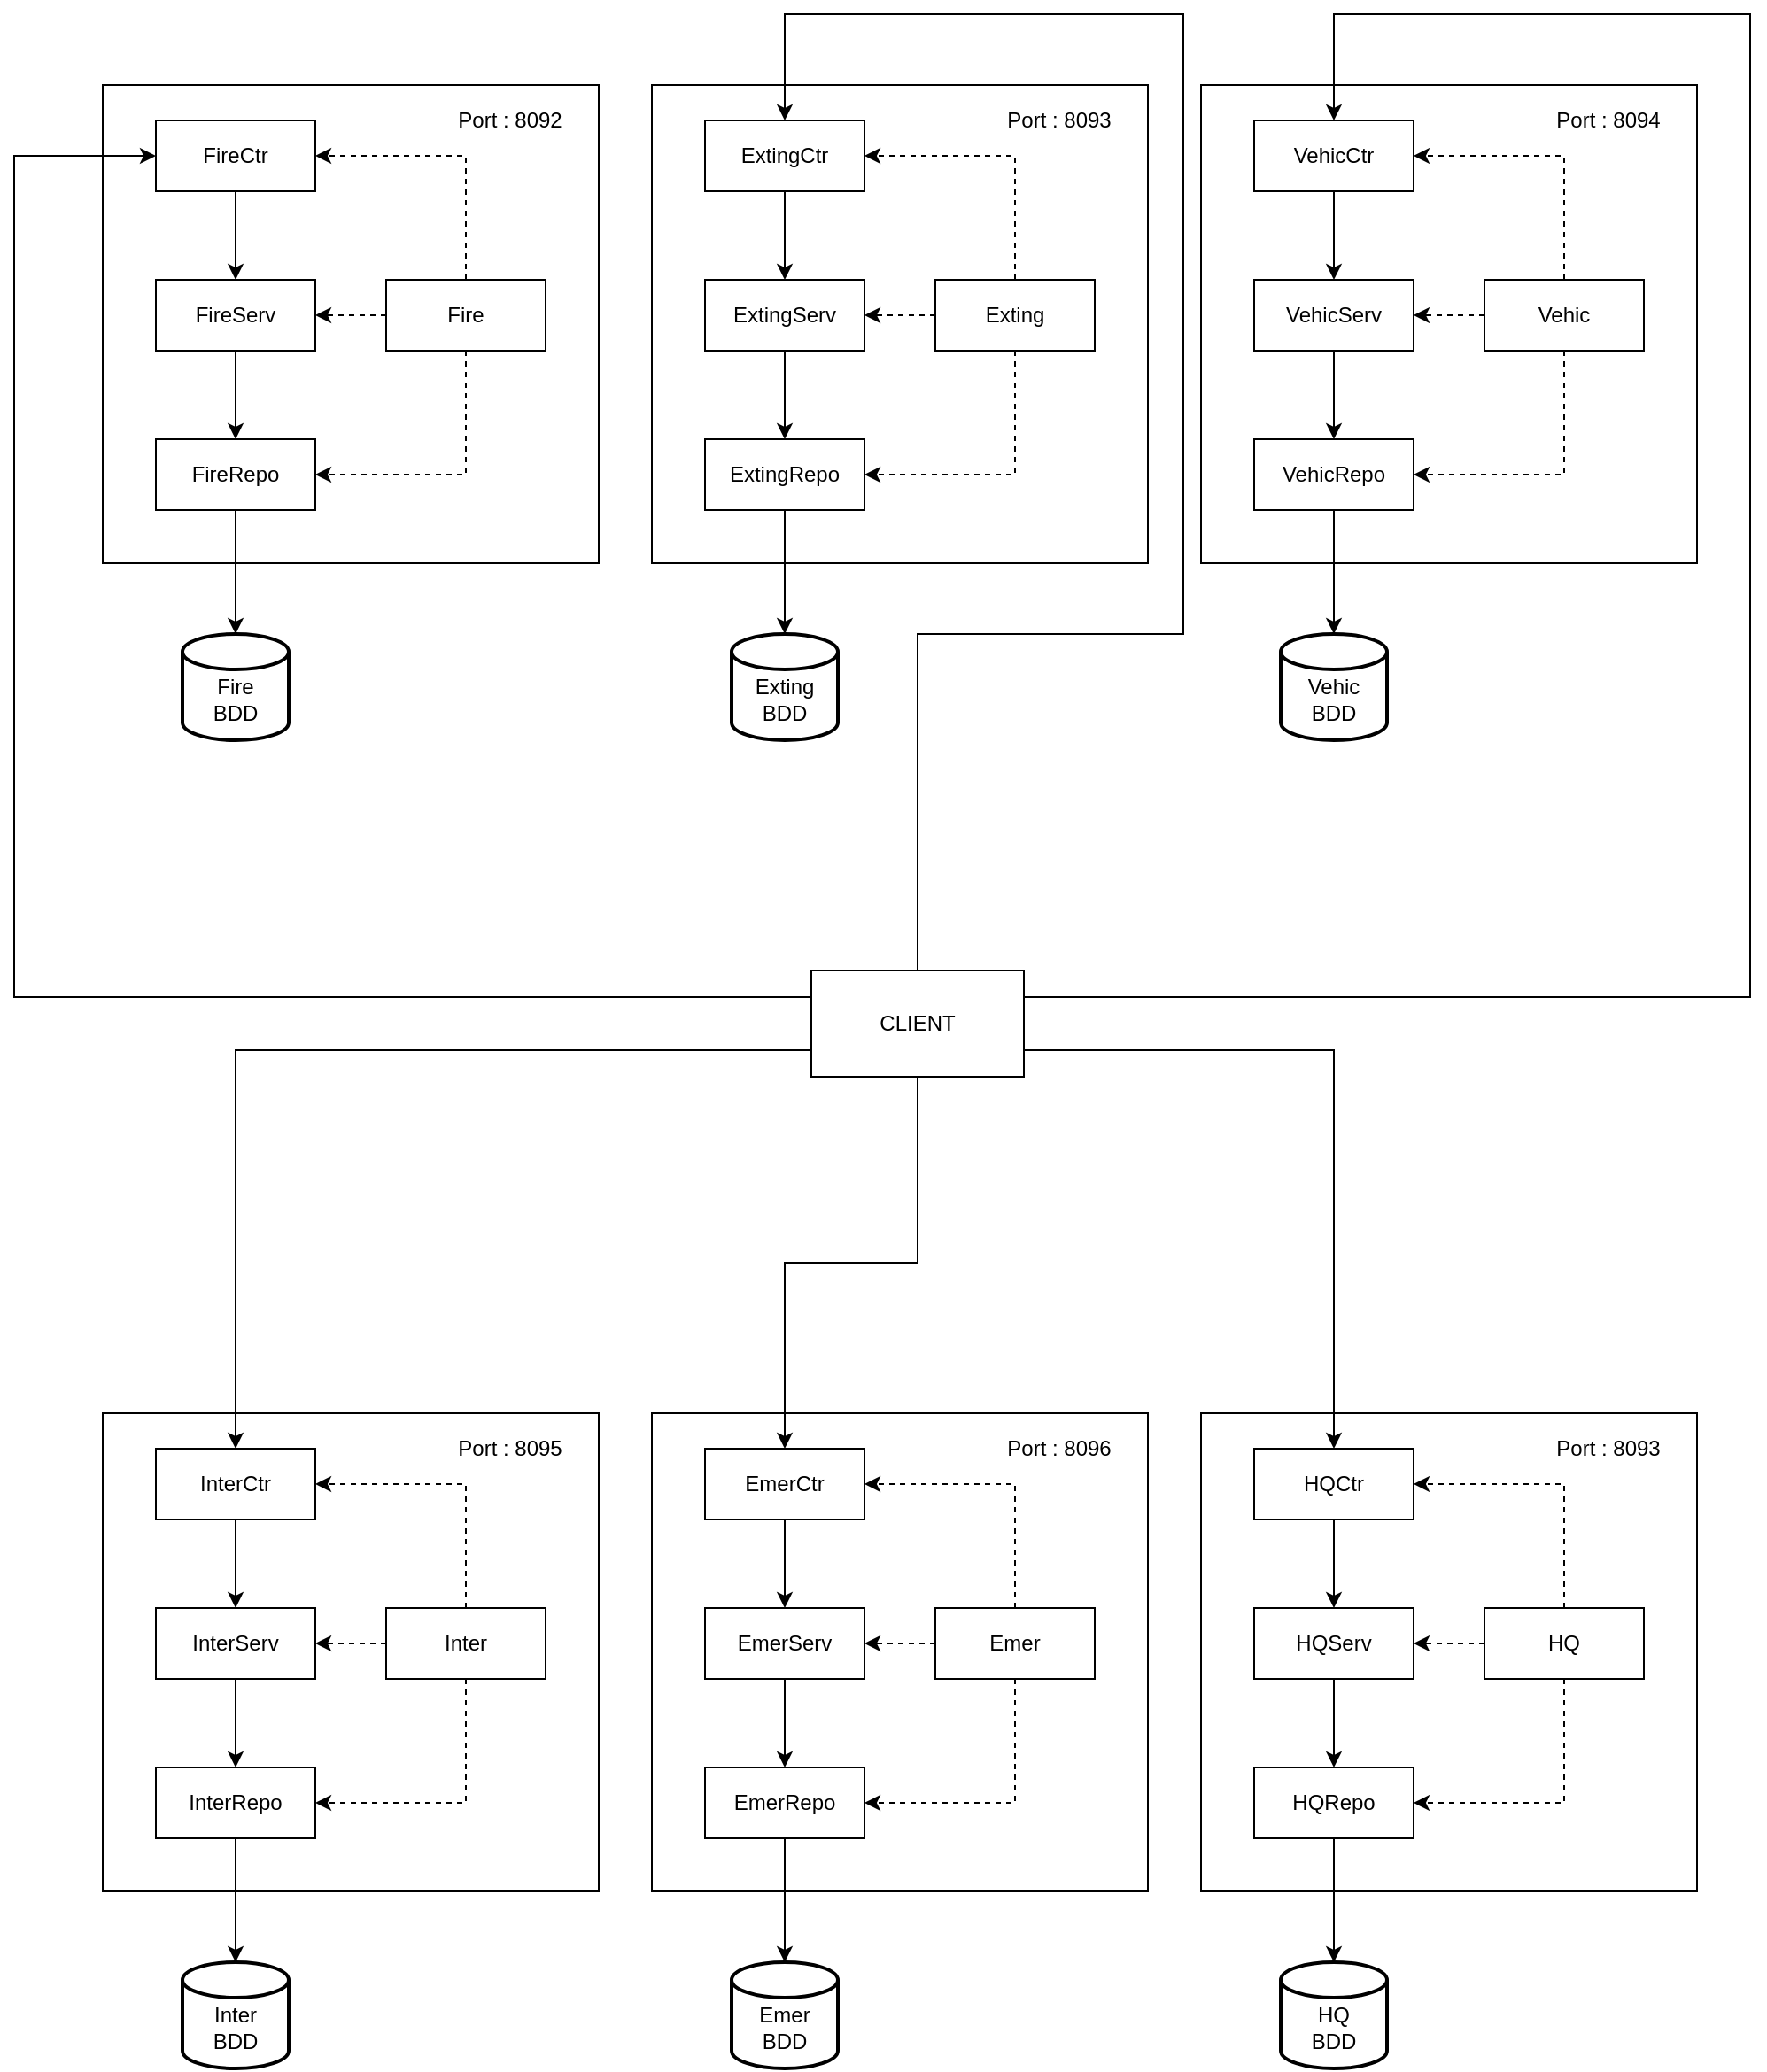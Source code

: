 <mxfile version="14.7.3" type="github"><diagram id="ShujR5rEhMpZis97RE7l" name="Page-1"><mxGraphModel dx="2763" dy="1141" grid="1" gridSize="10" guides="1" tooltips="1" connect="1" arrows="1" fold="1" page="1" pageScale="1" pageWidth="827" pageHeight="1169" math="0" shadow="0"><root><mxCell id="0"/><mxCell id="1" parent="0"/><mxCell id="EeJwmoRiMtZbYP0Ir9IO-1" value="" style="rounded=0;whiteSpace=wrap;html=1;" vertex="1" parent="1"><mxGeometry x="-90" y="90" width="280" height="270" as="geometry"/></mxCell><mxCell id="EeJwmoRiMtZbYP0Ir9IO-6" style="edgeStyle=orthogonalEdgeStyle;rounded=0;orthogonalLoop=1;jettySize=auto;html=1;exitX=0.5;exitY=1;exitDx=0;exitDy=0;entryX=0.5;entryY=0;entryDx=0;entryDy=0;" edge="1" parent="1" source="EeJwmoRiMtZbYP0Ir9IO-2" target="EeJwmoRiMtZbYP0Ir9IO-3"><mxGeometry relative="1" as="geometry"/></mxCell><mxCell id="EeJwmoRiMtZbYP0Ir9IO-2" value="FireCtr" style="rounded=0;whiteSpace=wrap;html=1;" vertex="1" parent="1"><mxGeometry x="-60" y="110" width="90" height="40" as="geometry"/></mxCell><mxCell id="EeJwmoRiMtZbYP0Ir9IO-7" style="edgeStyle=orthogonalEdgeStyle;rounded=0;orthogonalLoop=1;jettySize=auto;html=1;exitX=0.5;exitY=1;exitDx=0;exitDy=0;entryX=0.5;entryY=0;entryDx=0;entryDy=0;" edge="1" parent="1" source="EeJwmoRiMtZbYP0Ir9IO-3" target="EeJwmoRiMtZbYP0Ir9IO-4"><mxGeometry relative="1" as="geometry"/></mxCell><mxCell id="EeJwmoRiMtZbYP0Ir9IO-3" value="FireServ" style="rounded=0;whiteSpace=wrap;html=1;" vertex="1" parent="1"><mxGeometry x="-60" y="200" width="90" height="40" as="geometry"/></mxCell><mxCell id="EeJwmoRiMtZbYP0Ir9IO-14" style="edgeStyle=orthogonalEdgeStyle;rounded=0;orthogonalLoop=1;jettySize=auto;html=1;exitX=0.5;exitY=1;exitDx=0;exitDy=0;entryX=0.5;entryY=0;entryDx=0;entryDy=0;entryPerimeter=0;" edge="1" parent="1" source="EeJwmoRiMtZbYP0Ir9IO-4" target="EeJwmoRiMtZbYP0Ir9IO-13"><mxGeometry relative="1" as="geometry"/></mxCell><mxCell id="EeJwmoRiMtZbYP0Ir9IO-4" value="FireRepo" style="rounded=0;whiteSpace=wrap;html=1;" vertex="1" parent="1"><mxGeometry x="-60" y="290" width="90" height="40" as="geometry"/></mxCell><mxCell id="EeJwmoRiMtZbYP0Ir9IO-8" style="edgeStyle=orthogonalEdgeStyle;rounded=0;orthogonalLoop=1;jettySize=auto;html=1;entryX=1;entryY=0.5;entryDx=0;entryDy=0;dashed=1;" edge="1" parent="1" source="EeJwmoRiMtZbYP0Ir9IO-5" target="EeJwmoRiMtZbYP0Ir9IO-3"><mxGeometry relative="1" as="geometry"/></mxCell><mxCell id="EeJwmoRiMtZbYP0Ir9IO-9" style="edgeStyle=orthogonalEdgeStyle;rounded=0;orthogonalLoop=1;jettySize=auto;html=1;exitX=0.5;exitY=1;exitDx=0;exitDy=0;entryX=1;entryY=0.5;entryDx=0;entryDy=0;dashed=1;" edge="1" parent="1" source="EeJwmoRiMtZbYP0Ir9IO-5" target="EeJwmoRiMtZbYP0Ir9IO-4"><mxGeometry relative="1" as="geometry"/></mxCell><mxCell id="EeJwmoRiMtZbYP0Ir9IO-10" style="edgeStyle=orthogonalEdgeStyle;rounded=0;orthogonalLoop=1;jettySize=auto;html=1;entryX=1;entryY=0.5;entryDx=0;entryDy=0;dashed=1;" edge="1" parent="1" source="EeJwmoRiMtZbYP0Ir9IO-5" target="EeJwmoRiMtZbYP0Ir9IO-2"><mxGeometry relative="1" as="geometry"><Array as="points"><mxPoint x="115" y="130"/></Array></mxGeometry></mxCell><mxCell id="EeJwmoRiMtZbYP0Ir9IO-5" value="Fire" style="rounded=0;whiteSpace=wrap;html=1;" vertex="1" parent="1"><mxGeometry x="70" y="200" width="90" height="40" as="geometry"/></mxCell><mxCell id="EeJwmoRiMtZbYP0Ir9IO-11" value="Port : 8092" style="text;html=1;strokeColor=none;fillColor=none;align=center;verticalAlign=middle;whiteSpace=wrap;rounded=0;" vertex="1" parent="1"><mxGeometry x="100" y="100" width="80" height="20" as="geometry"/></mxCell><mxCell id="EeJwmoRiMtZbYP0Ir9IO-13" value="&lt;div&gt;&lt;br&gt;&lt;/div&gt;&lt;div&gt;Fire&lt;br&gt;&lt;/div&gt;&lt;div&gt;BDD&lt;/div&gt;" style="strokeWidth=2;html=1;shape=mxgraph.flowchart.database;whiteSpace=wrap;" vertex="1" parent="1"><mxGeometry x="-45" y="400" width="60" height="60" as="geometry"/></mxCell><mxCell id="EeJwmoRiMtZbYP0Ir9IO-15" value="" style="rounded=0;whiteSpace=wrap;html=1;" vertex="1" parent="1"><mxGeometry x="220" y="90" width="280" height="270" as="geometry"/></mxCell><mxCell id="EeJwmoRiMtZbYP0Ir9IO-16" style="edgeStyle=orthogonalEdgeStyle;rounded=0;orthogonalLoop=1;jettySize=auto;html=1;exitX=0.5;exitY=1;exitDx=0;exitDy=0;entryX=0.5;entryY=0;entryDx=0;entryDy=0;" edge="1" parent="1" source="EeJwmoRiMtZbYP0Ir9IO-17" target="EeJwmoRiMtZbYP0Ir9IO-19"><mxGeometry relative="1" as="geometry"/></mxCell><mxCell id="EeJwmoRiMtZbYP0Ir9IO-17" value="ExtingCtr" style="rounded=0;whiteSpace=wrap;html=1;" vertex="1" parent="1"><mxGeometry x="250" y="110" width="90" height="40" as="geometry"/></mxCell><mxCell id="EeJwmoRiMtZbYP0Ir9IO-18" style="edgeStyle=orthogonalEdgeStyle;rounded=0;orthogonalLoop=1;jettySize=auto;html=1;exitX=0.5;exitY=1;exitDx=0;exitDy=0;entryX=0.5;entryY=0;entryDx=0;entryDy=0;" edge="1" parent="1" source="EeJwmoRiMtZbYP0Ir9IO-19" target="EeJwmoRiMtZbYP0Ir9IO-21"><mxGeometry relative="1" as="geometry"/></mxCell><mxCell id="EeJwmoRiMtZbYP0Ir9IO-19" value="ExtingServ" style="rounded=0;whiteSpace=wrap;html=1;" vertex="1" parent="1"><mxGeometry x="250" y="200" width="90" height="40" as="geometry"/></mxCell><mxCell id="EeJwmoRiMtZbYP0Ir9IO-20" style="edgeStyle=orthogonalEdgeStyle;rounded=0;orthogonalLoop=1;jettySize=auto;html=1;exitX=0.5;exitY=1;exitDx=0;exitDy=0;entryX=0.5;entryY=0;entryDx=0;entryDy=0;entryPerimeter=0;" edge="1" parent="1" source="EeJwmoRiMtZbYP0Ir9IO-21" target="EeJwmoRiMtZbYP0Ir9IO-27"><mxGeometry relative="1" as="geometry"/></mxCell><mxCell id="EeJwmoRiMtZbYP0Ir9IO-21" value="ExtingRepo" style="rounded=0;whiteSpace=wrap;html=1;" vertex="1" parent="1"><mxGeometry x="250" y="290" width="90" height="40" as="geometry"/></mxCell><mxCell id="EeJwmoRiMtZbYP0Ir9IO-22" style="edgeStyle=orthogonalEdgeStyle;rounded=0;orthogonalLoop=1;jettySize=auto;html=1;entryX=1;entryY=0.5;entryDx=0;entryDy=0;dashed=1;" edge="1" parent="1" source="EeJwmoRiMtZbYP0Ir9IO-25" target="EeJwmoRiMtZbYP0Ir9IO-19"><mxGeometry relative="1" as="geometry"/></mxCell><mxCell id="EeJwmoRiMtZbYP0Ir9IO-23" style="edgeStyle=orthogonalEdgeStyle;rounded=0;orthogonalLoop=1;jettySize=auto;html=1;exitX=0.5;exitY=1;exitDx=0;exitDy=0;entryX=1;entryY=0.5;entryDx=0;entryDy=0;dashed=1;" edge="1" parent="1" source="EeJwmoRiMtZbYP0Ir9IO-25" target="EeJwmoRiMtZbYP0Ir9IO-21"><mxGeometry relative="1" as="geometry"/></mxCell><mxCell id="EeJwmoRiMtZbYP0Ir9IO-24" style="edgeStyle=orthogonalEdgeStyle;rounded=0;orthogonalLoop=1;jettySize=auto;html=1;entryX=1;entryY=0.5;entryDx=0;entryDy=0;dashed=1;" edge="1" parent="1" source="EeJwmoRiMtZbYP0Ir9IO-25" target="EeJwmoRiMtZbYP0Ir9IO-17"><mxGeometry relative="1" as="geometry"><Array as="points"><mxPoint x="425" y="130"/></Array></mxGeometry></mxCell><mxCell id="EeJwmoRiMtZbYP0Ir9IO-25" value="Exting" style="rounded=0;whiteSpace=wrap;html=1;" vertex="1" parent="1"><mxGeometry x="380" y="200" width="90" height="40" as="geometry"/></mxCell><mxCell id="EeJwmoRiMtZbYP0Ir9IO-26" value="Port : 8093" style="text;html=1;strokeColor=none;fillColor=none;align=center;verticalAlign=middle;whiteSpace=wrap;rounded=0;" vertex="1" parent="1"><mxGeometry x="410" y="100" width="80" height="20" as="geometry"/></mxCell><mxCell id="EeJwmoRiMtZbYP0Ir9IO-27" value="&lt;div&gt;&lt;br&gt;&lt;/div&gt;&lt;div&gt;Exting&lt;br&gt;&lt;/div&gt;&lt;div&gt;BDD&lt;/div&gt;" style="strokeWidth=2;html=1;shape=mxgraph.flowchart.database;whiteSpace=wrap;" vertex="1" parent="1"><mxGeometry x="265" y="400" width="60" height="60" as="geometry"/></mxCell><mxCell id="EeJwmoRiMtZbYP0Ir9IO-28" value="" style="rounded=0;whiteSpace=wrap;html=1;" vertex="1" parent="1"><mxGeometry x="530" y="90" width="280" height="270" as="geometry"/></mxCell><mxCell id="EeJwmoRiMtZbYP0Ir9IO-29" style="edgeStyle=orthogonalEdgeStyle;rounded=0;orthogonalLoop=1;jettySize=auto;html=1;exitX=0.5;exitY=1;exitDx=0;exitDy=0;entryX=0.5;entryY=0;entryDx=0;entryDy=0;" edge="1" parent="1" source="EeJwmoRiMtZbYP0Ir9IO-30" target="EeJwmoRiMtZbYP0Ir9IO-32"><mxGeometry relative="1" as="geometry"/></mxCell><mxCell id="EeJwmoRiMtZbYP0Ir9IO-30" value="VehicCtr" style="rounded=0;whiteSpace=wrap;html=1;" vertex="1" parent="1"><mxGeometry x="560" y="110" width="90" height="40" as="geometry"/></mxCell><mxCell id="EeJwmoRiMtZbYP0Ir9IO-31" style="edgeStyle=orthogonalEdgeStyle;rounded=0;orthogonalLoop=1;jettySize=auto;html=1;exitX=0.5;exitY=1;exitDx=0;exitDy=0;entryX=0.5;entryY=0;entryDx=0;entryDy=0;" edge="1" parent="1" source="EeJwmoRiMtZbYP0Ir9IO-32" target="EeJwmoRiMtZbYP0Ir9IO-34"><mxGeometry relative="1" as="geometry"/></mxCell><mxCell id="EeJwmoRiMtZbYP0Ir9IO-32" value="VehicServ" style="rounded=0;whiteSpace=wrap;html=1;" vertex="1" parent="1"><mxGeometry x="560" y="200" width="90" height="40" as="geometry"/></mxCell><mxCell id="EeJwmoRiMtZbYP0Ir9IO-33" style="edgeStyle=orthogonalEdgeStyle;rounded=0;orthogonalLoop=1;jettySize=auto;html=1;exitX=0.5;exitY=1;exitDx=0;exitDy=0;entryX=0.5;entryY=0;entryDx=0;entryDy=0;entryPerimeter=0;" edge="1" parent="1" source="EeJwmoRiMtZbYP0Ir9IO-34" target="EeJwmoRiMtZbYP0Ir9IO-40"><mxGeometry relative="1" as="geometry"/></mxCell><mxCell id="EeJwmoRiMtZbYP0Ir9IO-34" value="VehicRepo" style="rounded=0;whiteSpace=wrap;html=1;" vertex="1" parent="1"><mxGeometry x="560" y="290" width="90" height="40" as="geometry"/></mxCell><mxCell id="EeJwmoRiMtZbYP0Ir9IO-35" style="edgeStyle=orthogonalEdgeStyle;rounded=0;orthogonalLoop=1;jettySize=auto;html=1;entryX=1;entryY=0.5;entryDx=0;entryDy=0;dashed=1;" edge="1" parent="1" source="EeJwmoRiMtZbYP0Ir9IO-38" target="EeJwmoRiMtZbYP0Ir9IO-32"><mxGeometry relative="1" as="geometry"/></mxCell><mxCell id="EeJwmoRiMtZbYP0Ir9IO-36" style="edgeStyle=orthogonalEdgeStyle;rounded=0;orthogonalLoop=1;jettySize=auto;html=1;exitX=0.5;exitY=1;exitDx=0;exitDy=0;entryX=1;entryY=0.5;entryDx=0;entryDy=0;dashed=1;" edge="1" parent="1" source="EeJwmoRiMtZbYP0Ir9IO-38" target="EeJwmoRiMtZbYP0Ir9IO-34"><mxGeometry relative="1" as="geometry"/></mxCell><mxCell id="EeJwmoRiMtZbYP0Ir9IO-37" style="edgeStyle=orthogonalEdgeStyle;rounded=0;orthogonalLoop=1;jettySize=auto;html=1;entryX=1;entryY=0.5;entryDx=0;entryDy=0;dashed=1;" edge="1" parent="1" source="EeJwmoRiMtZbYP0Ir9IO-38" target="EeJwmoRiMtZbYP0Ir9IO-30"><mxGeometry relative="1" as="geometry"><Array as="points"><mxPoint x="735" y="130"/></Array></mxGeometry></mxCell><mxCell id="EeJwmoRiMtZbYP0Ir9IO-38" value="Vehic" style="rounded=0;whiteSpace=wrap;html=1;" vertex="1" parent="1"><mxGeometry x="690" y="200" width="90" height="40" as="geometry"/></mxCell><mxCell id="EeJwmoRiMtZbYP0Ir9IO-39" value="Port : 8094" style="text;html=1;strokeColor=none;fillColor=none;align=center;verticalAlign=middle;whiteSpace=wrap;rounded=0;" vertex="1" parent="1"><mxGeometry x="720" y="100" width="80" height="20" as="geometry"/></mxCell><mxCell id="EeJwmoRiMtZbYP0Ir9IO-40" value="&lt;div&gt;&lt;br&gt;&lt;/div&gt;&lt;div&gt;Vehic&lt;br&gt;&lt;/div&gt;&lt;div&gt;BDD&lt;/div&gt;" style="strokeWidth=2;html=1;shape=mxgraph.flowchart.database;whiteSpace=wrap;" vertex="1" parent="1"><mxGeometry x="575" y="400" width="60" height="60" as="geometry"/></mxCell><mxCell id="EeJwmoRiMtZbYP0Ir9IO-41" value="" style="rounded=0;whiteSpace=wrap;html=1;" vertex="1" parent="1"><mxGeometry x="-90" y="840" width="280" height="270" as="geometry"/></mxCell><mxCell id="EeJwmoRiMtZbYP0Ir9IO-42" style="edgeStyle=orthogonalEdgeStyle;rounded=0;orthogonalLoop=1;jettySize=auto;html=1;exitX=0.5;exitY=1;exitDx=0;exitDy=0;entryX=0.5;entryY=0;entryDx=0;entryDy=0;" edge="1" parent="1" source="EeJwmoRiMtZbYP0Ir9IO-43" target="EeJwmoRiMtZbYP0Ir9IO-45"><mxGeometry relative="1" as="geometry"/></mxCell><mxCell id="EeJwmoRiMtZbYP0Ir9IO-43" value="InterCtr" style="rounded=0;whiteSpace=wrap;html=1;" vertex="1" parent="1"><mxGeometry x="-60" y="860" width="90" height="40" as="geometry"/></mxCell><mxCell id="EeJwmoRiMtZbYP0Ir9IO-44" style="edgeStyle=orthogonalEdgeStyle;rounded=0;orthogonalLoop=1;jettySize=auto;html=1;exitX=0.5;exitY=1;exitDx=0;exitDy=0;entryX=0.5;entryY=0;entryDx=0;entryDy=0;" edge="1" parent="1" source="EeJwmoRiMtZbYP0Ir9IO-45" target="EeJwmoRiMtZbYP0Ir9IO-47"><mxGeometry relative="1" as="geometry"/></mxCell><mxCell id="EeJwmoRiMtZbYP0Ir9IO-45" value="InterServ" style="rounded=0;whiteSpace=wrap;html=1;" vertex="1" parent="1"><mxGeometry x="-60" y="950" width="90" height="40" as="geometry"/></mxCell><mxCell id="EeJwmoRiMtZbYP0Ir9IO-46" style="edgeStyle=orthogonalEdgeStyle;rounded=0;orthogonalLoop=1;jettySize=auto;html=1;exitX=0.5;exitY=1;exitDx=0;exitDy=0;entryX=0.5;entryY=0;entryDx=0;entryDy=0;entryPerimeter=0;" edge="1" parent="1" source="EeJwmoRiMtZbYP0Ir9IO-47" target="EeJwmoRiMtZbYP0Ir9IO-53"><mxGeometry relative="1" as="geometry"/></mxCell><mxCell id="EeJwmoRiMtZbYP0Ir9IO-47" value="InterRepo" style="rounded=0;whiteSpace=wrap;html=1;" vertex="1" parent="1"><mxGeometry x="-60" y="1040" width="90" height="40" as="geometry"/></mxCell><mxCell id="EeJwmoRiMtZbYP0Ir9IO-48" style="edgeStyle=orthogonalEdgeStyle;rounded=0;orthogonalLoop=1;jettySize=auto;html=1;entryX=1;entryY=0.5;entryDx=0;entryDy=0;dashed=1;" edge="1" parent="1" source="EeJwmoRiMtZbYP0Ir9IO-51" target="EeJwmoRiMtZbYP0Ir9IO-45"><mxGeometry relative="1" as="geometry"/></mxCell><mxCell id="EeJwmoRiMtZbYP0Ir9IO-49" style="edgeStyle=orthogonalEdgeStyle;rounded=0;orthogonalLoop=1;jettySize=auto;html=1;exitX=0.5;exitY=1;exitDx=0;exitDy=0;entryX=1;entryY=0.5;entryDx=0;entryDy=0;dashed=1;" edge="1" parent="1" source="EeJwmoRiMtZbYP0Ir9IO-51" target="EeJwmoRiMtZbYP0Ir9IO-47"><mxGeometry relative="1" as="geometry"/></mxCell><mxCell id="EeJwmoRiMtZbYP0Ir9IO-50" style="edgeStyle=orthogonalEdgeStyle;rounded=0;orthogonalLoop=1;jettySize=auto;html=1;entryX=1;entryY=0.5;entryDx=0;entryDy=0;dashed=1;" edge="1" parent="1" source="EeJwmoRiMtZbYP0Ir9IO-51" target="EeJwmoRiMtZbYP0Ir9IO-43"><mxGeometry relative="1" as="geometry"><Array as="points"><mxPoint x="115" y="880"/></Array></mxGeometry></mxCell><mxCell id="EeJwmoRiMtZbYP0Ir9IO-51" value="Inter" style="rounded=0;whiteSpace=wrap;html=1;" vertex="1" parent="1"><mxGeometry x="70" y="950" width="90" height="40" as="geometry"/></mxCell><mxCell id="EeJwmoRiMtZbYP0Ir9IO-52" value="Port : 8095" style="text;html=1;strokeColor=none;fillColor=none;align=center;verticalAlign=middle;whiteSpace=wrap;rounded=0;" vertex="1" parent="1"><mxGeometry x="100" y="850" width="80" height="20" as="geometry"/></mxCell><mxCell id="EeJwmoRiMtZbYP0Ir9IO-53" value="&lt;div&gt;&lt;br&gt;&lt;/div&gt;&lt;div&gt;Inter&lt;br&gt;&lt;/div&gt;&lt;div&gt;BDD&lt;/div&gt;" style="strokeWidth=2;html=1;shape=mxgraph.flowchart.database;whiteSpace=wrap;" vertex="1" parent="1"><mxGeometry x="-45" y="1150" width="60" height="60" as="geometry"/></mxCell><mxCell id="EeJwmoRiMtZbYP0Ir9IO-54" value="" style="rounded=0;whiteSpace=wrap;html=1;" vertex="1" parent="1"><mxGeometry x="220" y="840" width="280" height="270" as="geometry"/></mxCell><mxCell id="EeJwmoRiMtZbYP0Ir9IO-55" style="edgeStyle=orthogonalEdgeStyle;rounded=0;orthogonalLoop=1;jettySize=auto;html=1;exitX=0.5;exitY=1;exitDx=0;exitDy=0;entryX=0.5;entryY=0;entryDx=0;entryDy=0;" edge="1" parent="1" source="EeJwmoRiMtZbYP0Ir9IO-56" target="EeJwmoRiMtZbYP0Ir9IO-58"><mxGeometry relative="1" as="geometry"/></mxCell><mxCell id="EeJwmoRiMtZbYP0Ir9IO-56" value="EmerCtr" style="rounded=0;whiteSpace=wrap;html=1;" vertex="1" parent="1"><mxGeometry x="250" y="860" width="90" height="40" as="geometry"/></mxCell><mxCell id="EeJwmoRiMtZbYP0Ir9IO-57" style="edgeStyle=orthogonalEdgeStyle;rounded=0;orthogonalLoop=1;jettySize=auto;html=1;exitX=0.5;exitY=1;exitDx=0;exitDy=0;entryX=0.5;entryY=0;entryDx=0;entryDy=0;" edge="1" parent="1" source="EeJwmoRiMtZbYP0Ir9IO-58" target="EeJwmoRiMtZbYP0Ir9IO-60"><mxGeometry relative="1" as="geometry"/></mxCell><mxCell id="EeJwmoRiMtZbYP0Ir9IO-58" value="EmerServ" style="rounded=0;whiteSpace=wrap;html=1;" vertex="1" parent="1"><mxGeometry x="250" y="950" width="90" height="40" as="geometry"/></mxCell><mxCell id="EeJwmoRiMtZbYP0Ir9IO-59" style="edgeStyle=orthogonalEdgeStyle;rounded=0;orthogonalLoop=1;jettySize=auto;html=1;exitX=0.5;exitY=1;exitDx=0;exitDy=0;entryX=0.5;entryY=0;entryDx=0;entryDy=0;entryPerimeter=0;" edge="1" parent="1" source="EeJwmoRiMtZbYP0Ir9IO-60" target="EeJwmoRiMtZbYP0Ir9IO-66"><mxGeometry relative="1" as="geometry"/></mxCell><mxCell id="EeJwmoRiMtZbYP0Ir9IO-60" value="EmerRepo" style="rounded=0;whiteSpace=wrap;html=1;" vertex="1" parent="1"><mxGeometry x="250" y="1040" width="90" height="40" as="geometry"/></mxCell><mxCell id="EeJwmoRiMtZbYP0Ir9IO-61" style="edgeStyle=orthogonalEdgeStyle;rounded=0;orthogonalLoop=1;jettySize=auto;html=1;entryX=1;entryY=0.5;entryDx=0;entryDy=0;dashed=1;" edge="1" parent="1" source="EeJwmoRiMtZbYP0Ir9IO-64" target="EeJwmoRiMtZbYP0Ir9IO-58"><mxGeometry relative="1" as="geometry"/></mxCell><mxCell id="EeJwmoRiMtZbYP0Ir9IO-62" style="edgeStyle=orthogonalEdgeStyle;rounded=0;orthogonalLoop=1;jettySize=auto;html=1;exitX=0.5;exitY=1;exitDx=0;exitDy=0;entryX=1;entryY=0.5;entryDx=0;entryDy=0;dashed=1;" edge="1" parent="1" source="EeJwmoRiMtZbYP0Ir9IO-64" target="EeJwmoRiMtZbYP0Ir9IO-60"><mxGeometry relative="1" as="geometry"/></mxCell><mxCell id="EeJwmoRiMtZbYP0Ir9IO-63" style="edgeStyle=orthogonalEdgeStyle;rounded=0;orthogonalLoop=1;jettySize=auto;html=1;entryX=1;entryY=0.5;entryDx=0;entryDy=0;dashed=1;" edge="1" parent="1" source="EeJwmoRiMtZbYP0Ir9IO-64" target="EeJwmoRiMtZbYP0Ir9IO-56"><mxGeometry relative="1" as="geometry"><Array as="points"><mxPoint x="425" y="880"/></Array></mxGeometry></mxCell><mxCell id="EeJwmoRiMtZbYP0Ir9IO-64" value="Emer" style="rounded=0;whiteSpace=wrap;html=1;" vertex="1" parent="1"><mxGeometry x="380" y="950" width="90" height="40" as="geometry"/></mxCell><mxCell id="EeJwmoRiMtZbYP0Ir9IO-65" value="Port : 8096" style="text;html=1;strokeColor=none;fillColor=none;align=center;verticalAlign=middle;whiteSpace=wrap;rounded=0;" vertex="1" parent="1"><mxGeometry x="410" y="850" width="80" height="20" as="geometry"/></mxCell><mxCell id="EeJwmoRiMtZbYP0Ir9IO-66" value="&lt;div&gt;&lt;br&gt;&lt;/div&gt;&lt;div&gt;Emer&lt;br&gt;&lt;/div&gt;&lt;div&gt;BDD&lt;/div&gt;" style="strokeWidth=2;html=1;shape=mxgraph.flowchart.database;whiteSpace=wrap;" vertex="1" parent="1"><mxGeometry x="265" y="1150" width="60" height="60" as="geometry"/></mxCell><mxCell id="EeJwmoRiMtZbYP0Ir9IO-67" value="" style="rounded=0;whiteSpace=wrap;html=1;" vertex="1" parent="1"><mxGeometry x="530" y="840" width="280" height="270" as="geometry"/></mxCell><mxCell id="EeJwmoRiMtZbYP0Ir9IO-68" style="edgeStyle=orthogonalEdgeStyle;rounded=0;orthogonalLoop=1;jettySize=auto;html=1;exitX=0.5;exitY=1;exitDx=0;exitDy=0;entryX=0.5;entryY=0;entryDx=0;entryDy=0;" edge="1" parent="1" source="EeJwmoRiMtZbYP0Ir9IO-69" target="EeJwmoRiMtZbYP0Ir9IO-71"><mxGeometry relative="1" as="geometry"/></mxCell><mxCell id="EeJwmoRiMtZbYP0Ir9IO-69" value="HQCtr" style="rounded=0;whiteSpace=wrap;html=1;" vertex="1" parent="1"><mxGeometry x="560" y="860" width="90" height="40" as="geometry"/></mxCell><mxCell id="EeJwmoRiMtZbYP0Ir9IO-70" style="edgeStyle=orthogonalEdgeStyle;rounded=0;orthogonalLoop=1;jettySize=auto;html=1;exitX=0.5;exitY=1;exitDx=0;exitDy=0;entryX=0.5;entryY=0;entryDx=0;entryDy=0;" edge="1" parent="1" source="EeJwmoRiMtZbYP0Ir9IO-71" target="EeJwmoRiMtZbYP0Ir9IO-73"><mxGeometry relative="1" as="geometry"/></mxCell><mxCell id="EeJwmoRiMtZbYP0Ir9IO-71" value="HQServ" style="rounded=0;whiteSpace=wrap;html=1;" vertex="1" parent="1"><mxGeometry x="560" y="950" width="90" height="40" as="geometry"/></mxCell><mxCell id="EeJwmoRiMtZbYP0Ir9IO-72" style="edgeStyle=orthogonalEdgeStyle;rounded=0;orthogonalLoop=1;jettySize=auto;html=1;exitX=0.5;exitY=1;exitDx=0;exitDy=0;entryX=0.5;entryY=0;entryDx=0;entryDy=0;entryPerimeter=0;" edge="1" parent="1" source="EeJwmoRiMtZbYP0Ir9IO-73" target="EeJwmoRiMtZbYP0Ir9IO-79"><mxGeometry relative="1" as="geometry"/></mxCell><mxCell id="EeJwmoRiMtZbYP0Ir9IO-73" value="HQRepo" style="rounded=0;whiteSpace=wrap;html=1;" vertex="1" parent="1"><mxGeometry x="560" y="1040" width="90" height="40" as="geometry"/></mxCell><mxCell id="EeJwmoRiMtZbYP0Ir9IO-74" style="edgeStyle=orthogonalEdgeStyle;rounded=0;orthogonalLoop=1;jettySize=auto;html=1;entryX=1;entryY=0.5;entryDx=0;entryDy=0;dashed=1;" edge="1" parent="1" source="EeJwmoRiMtZbYP0Ir9IO-77" target="EeJwmoRiMtZbYP0Ir9IO-71"><mxGeometry relative="1" as="geometry"/></mxCell><mxCell id="EeJwmoRiMtZbYP0Ir9IO-75" style="edgeStyle=orthogonalEdgeStyle;rounded=0;orthogonalLoop=1;jettySize=auto;html=1;exitX=0.5;exitY=1;exitDx=0;exitDy=0;entryX=1;entryY=0.5;entryDx=0;entryDy=0;dashed=1;" edge="1" parent="1" source="EeJwmoRiMtZbYP0Ir9IO-77" target="EeJwmoRiMtZbYP0Ir9IO-73"><mxGeometry relative="1" as="geometry"/></mxCell><mxCell id="EeJwmoRiMtZbYP0Ir9IO-76" style="edgeStyle=orthogonalEdgeStyle;rounded=0;orthogonalLoop=1;jettySize=auto;html=1;entryX=1;entryY=0.5;entryDx=0;entryDy=0;dashed=1;" edge="1" parent="1" source="EeJwmoRiMtZbYP0Ir9IO-77" target="EeJwmoRiMtZbYP0Ir9IO-69"><mxGeometry relative="1" as="geometry"><Array as="points"><mxPoint x="735" y="880"/></Array></mxGeometry></mxCell><mxCell id="EeJwmoRiMtZbYP0Ir9IO-77" value="HQ" style="rounded=0;whiteSpace=wrap;html=1;" vertex="1" parent="1"><mxGeometry x="690" y="950" width="90" height="40" as="geometry"/></mxCell><mxCell id="EeJwmoRiMtZbYP0Ir9IO-78" value="Port : 8093" style="text;html=1;strokeColor=none;fillColor=none;align=center;verticalAlign=middle;whiteSpace=wrap;rounded=0;" vertex="1" parent="1"><mxGeometry x="720" y="850" width="80" height="20" as="geometry"/></mxCell><mxCell id="EeJwmoRiMtZbYP0Ir9IO-79" value="&lt;div&gt;&lt;br&gt;&lt;/div&gt;&lt;div&gt;HQ&lt;br&gt;&lt;/div&gt;&lt;div&gt;BDD&lt;/div&gt;" style="strokeWidth=2;html=1;shape=mxgraph.flowchart.database;whiteSpace=wrap;" vertex="1" parent="1"><mxGeometry x="575" y="1150" width="60" height="60" as="geometry"/></mxCell><mxCell id="EeJwmoRiMtZbYP0Ir9IO-82" style="edgeStyle=orthogonalEdgeStyle;rounded=0;orthogonalLoop=1;jettySize=auto;html=1;exitX=0;exitY=0.75;exitDx=0;exitDy=0;entryX=0.5;entryY=0;entryDx=0;entryDy=0;" edge="1" parent="1" source="EeJwmoRiMtZbYP0Ir9IO-80" target="EeJwmoRiMtZbYP0Ir9IO-43"><mxGeometry relative="1" as="geometry"/></mxCell><mxCell id="EeJwmoRiMtZbYP0Ir9IO-83" style="edgeStyle=orthogonalEdgeStyle;rounded=0;orthogonalLoop=1;jettySize=auto;html=1;entryX=0.5;entryY=0;entryDx=0;entryDy=0;" edge="1" parent="1" source="EeJwmoRiMtZbYP0Ir9IO-80" target="EeJwmoRiMtZbYP0Ir9IO-56"><mxGeometry relative="1" as="geometry"/></mxCell><mxCell id="EeJwmoRiMtZbYP0Ir9IO-84" style="edgeStyle=orthogonalEdgeStyle;rounded=0;orthogonalLoop=1;jettySize=auto;html=1;exitX=1;exitY=0.75;exitDx=0;exitDy=0;entryX=0.5;entryY=0;entryDx=0;entryDy=0;" edge="1" parent="1" source="EeJwmoRiMtZbYP0Ir9IO-80" target="EeJwmoRiMtZbYP0Ir9IO-69"><mxGeometry relative="1" as="geometry"/></mxCell><mxCell id="EeJwmoRiMtZbYP0Ir9IO-85" style="edgeStyle=orthogonalEdgeStyle;rounded=0;orthogonalLoop=1;jettySize=auto;html=1;exitX=0;exitY=0.25;exitDx=0;exitDy=0;entryX=0;entryY=0.5;entryDx=0;entryDy=0;" edge="1" parent="1" source="EeJwmoRiMtZbYP0Ir9IO-80" target="EeJwmoRiMtZbYP0Ir9IO-2"><mxGeometry relative="1" as="geometry"><Array as="points"><mxPoint x="-140" y="605"/><mxPoint x="-140" y="130"/></Array></mxGeometry></mxCell><mxCell id="EeJwmoRiMtZbYP0Ir9IO-86" style="edgeStyle=orthogonalEdgeStyle;rounded=0;orthogonalLoop=1;jettySize=auto;html=1;entryX=0.5;entryY=0;entryDx=0;entryDy=0;" edge="1" parent="1" source="EeJwmoRiMtZbYP0Ir9IO-80" target="EeJwmoRiMtZbYP0Ir9IO-17"><mxGeometry relative="1" as="geometry"><Array as="points"><mxPoint x="370" y="400"/><mxPoint x="520" y="400"/><mxPoint x="520" y="50"/><mxPoint x="295" y="50"/></Array></mxGeometry></mxCell><mxCell id="EeJwmoRiMtZbYP0Ir9IO-88" style="edgeStyle=orthogonalEdgeStyle;rounded=0;orthogonalLoop=1;jettySize=auto;html=1;exitX=1;exitY=0.25;exitDx=0;exitDy=0;entryX=0.5;entryY=0;entryDx=0;entryDy=0;" edge="1" parent="1" source="EeJwmoRiMtZbYP0Ir9IO-80" target="EeJwmoRiMtZbYP0Ir9IO-30"><mxGeometry relative="1" as="geometry"><Array as="points"><mxPoint x="840" y="605"/><mxPoint x="840" y="50"/><mxPoint x="605" y="50"/></Array></mxGeometry></mxCell><mxCell id="EeJwmoRiMtZbYP0Ir9IO-80" value="CLIENT" style="rounded=0;whiteSpace=wrap;html=1;" vertex="1" parent="1"><mxGeometry x="310" y="590" width="120" height="60" as="geometry"/></mxCell></root></mxGraphModel></diagram></mxfile>